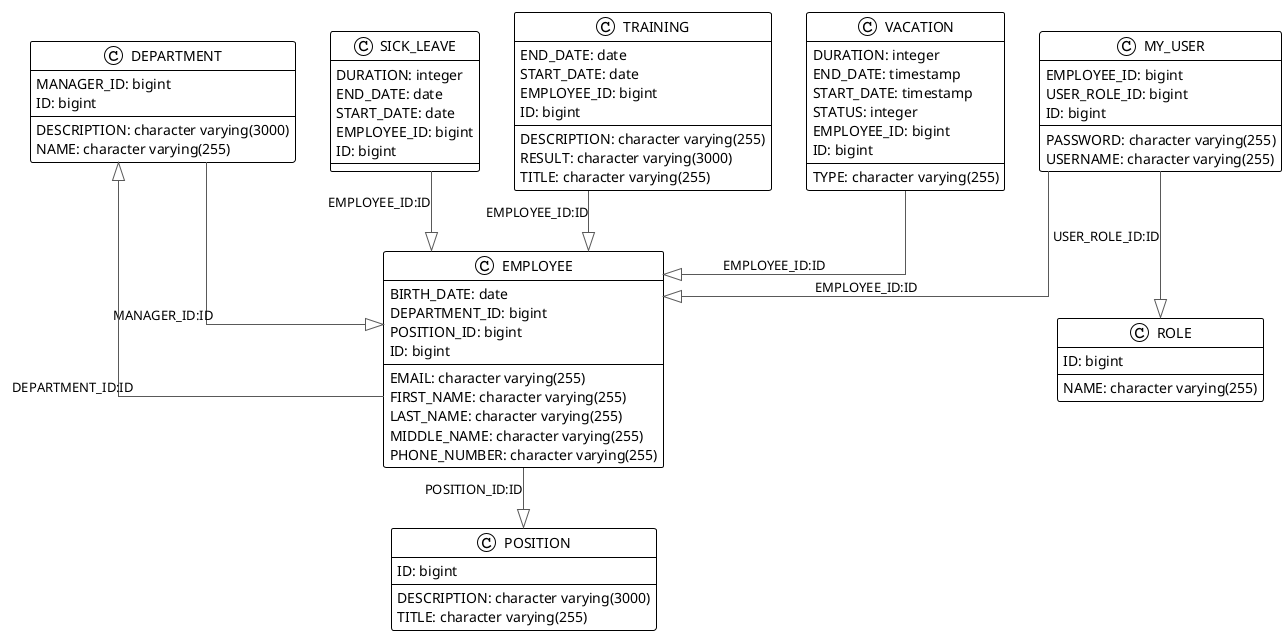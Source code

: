 @startuml

!theme plain
top to bottom direction
skinparam linetype ortho

class DEPARTMENT {
   DESCRIPTION: character varying(3000)
   NAME: character varying(255)
   MANAGER_ID: bigint
   ID: bigint
}
class EMPLOYEE {
   BIRTH_DATE: date
   EMAIL: character varying(255)
   FIRST_NAME: character varying(255)
   LAST_NAME: character varying(255)
   MIDDLE_NAME: character varying(255)
   PHONE_NUMBER: character varying(255)
   DEPARTMENT_ID: bigint
   POSITION_ID: bigint
   ID: bigint
}
class MY_USER {
   PASSWORD: character varying(255)
   USERNAME: character varying(255)
   EMPLOYEE_ID: bigint
   USER_ROLE_ID: bigint
   ID: bigint
}
class POSITION {
   DESCRIPTION: character varying(3000)
   TITLE: character varying(255)
   ID: bigint
}
class ROLE {
   NAME: character varying(255)
   ID: bigint
}
class SICK_LEAVE {
   DURATION: integer
   END_DATE: date
   START_DATE: date
   EMPLOYEE_ID: bigint
   ID: bigint
}
class TRAINING {
   DESCRIPTION: character varying(255)
   END_DATE: date
   RESULT: character varying(3000)
   START_DATE: date
   TITLE: character varying(255)
   EMPLOYEE_ID: bigint
   ID: bigint
}
class VACATION {
   DURATION: integer
   END_DATE: timestamp
   START_DATE: timestamp
   STATUS: integer
   TYPE: character varying(255)
   EMPLOYEE_ID: bigint
   ID: bigint
}

DEPARTMENT  -[#595959,plain]-^  EMPLOYEE   : "MANAGER_ID:ID"
EMPLOYEE    -[#595959,plain]-^  DEPARTMENT : "DEPARTMENT_ID:ID"
EMPLOYEE    -[#595959,plain]-^  POSITION   : "POSITION_ID:ID"
MY_USER     -[#595959,plain]-^  EMPLOYEE   : "EMPLOYEE_ID:ID"
MY_USER     -[#595959,plain]-^  ROLE       : "USER_ROLE_ID:ID"
SICK_LEAVE  -[#595959,plain]-^  EMPLOYEE   : "EMPLOYEE_ID:ID"
TRAINING    -[#595959,plain]-^  EMPLOYEE   : "EMPLOYEE_ID:ID"
VACATION    -[#595959,plain]-^  EMPLOYEE   : "EMPLOYEE_ID:ID"
@enduml
